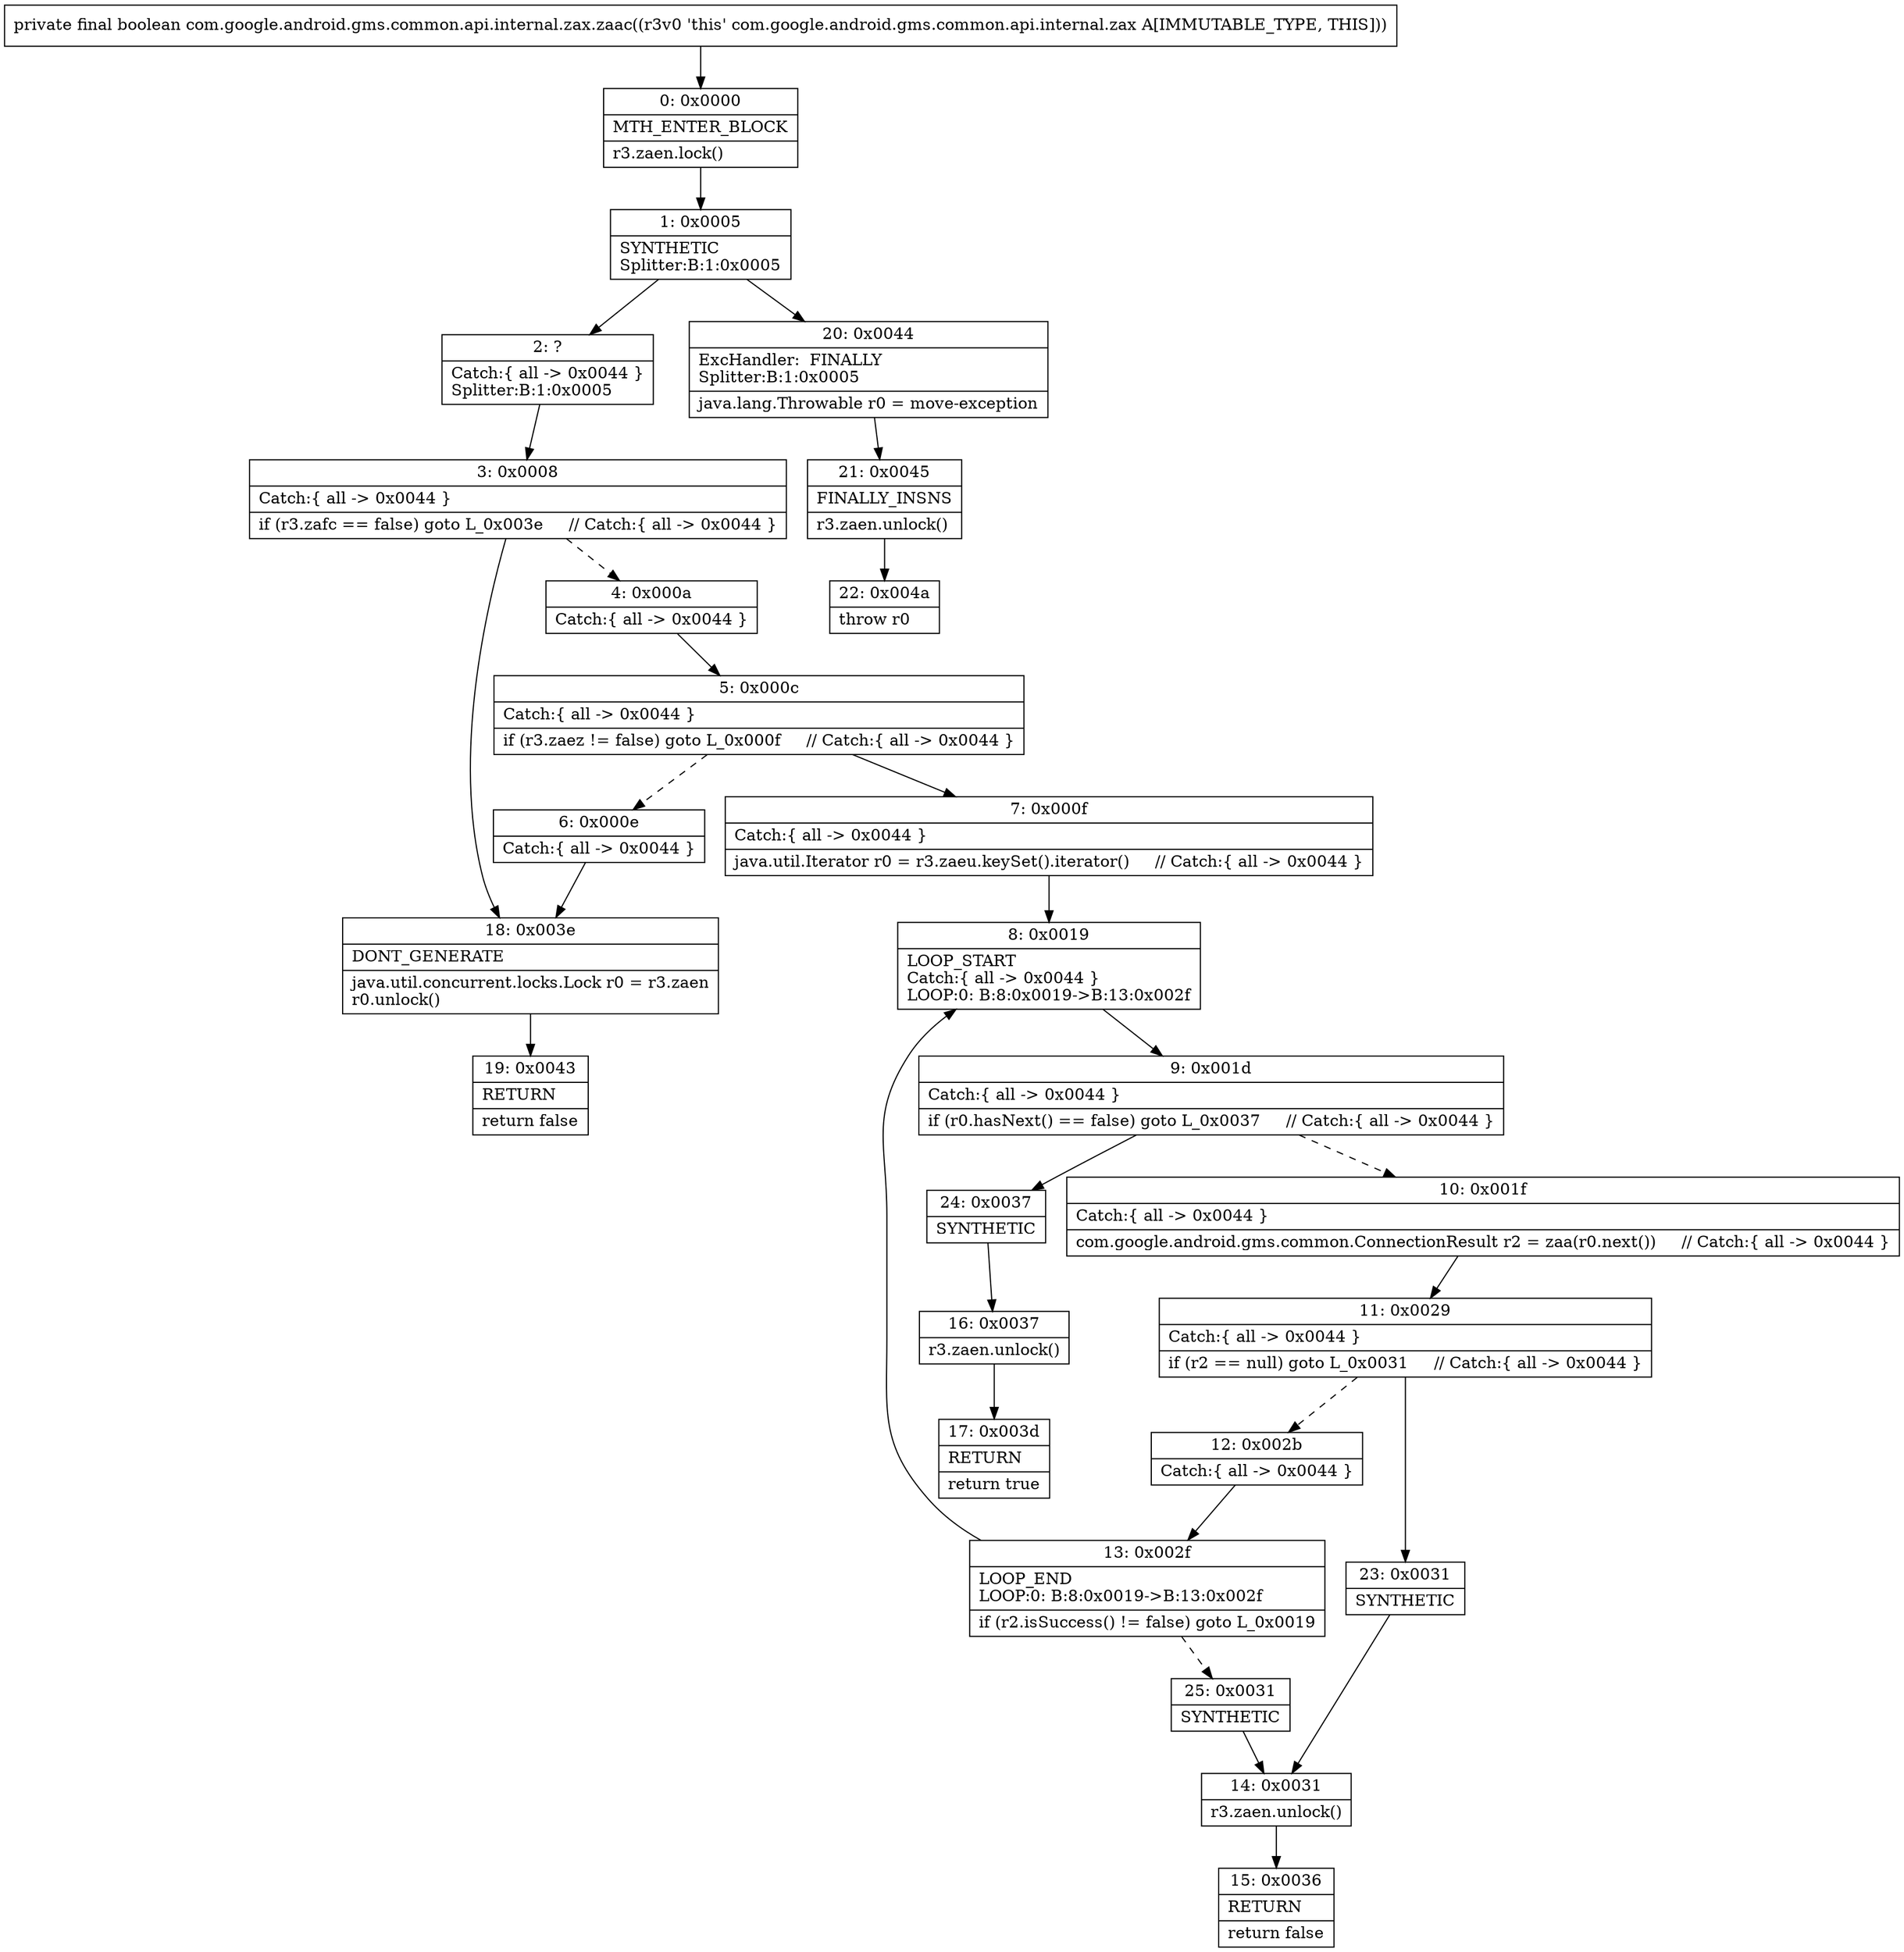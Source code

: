 digraph "CFG forcom.google.android.gms.common.api.internal.zax.zaac()Z" {
Node_0 [shape=record,label="{0\:\ 0x0000|MTH_ENTER_BLOCK\l|r3.zaen.lock()\l}"];
Node_1 [shape=record,label="{1\:\ 0x0005|SYNTHETIC\lSplitter:B:1:0x0005\l}"];
Node_2 [shape=record,label="{2\:\ ?|Catch:\{ all \-\> 0x0044 \}\lSplitter:B:1:0x0005\l}"];
Node_3 [shape=record,label="{3\:\ 0x0008|Catch:\{ all \-\> 0x0044 \}\l|if (r3.zafc == false) goto L_0x003e     \/\/ Catch:\{ all \-\> 0x0044 \}\l}"];
Node_4 [shape=record,label="{4\:\ 0x000a|Catch:\{ all \-\> 0x0044 \}\l}"];
Node_5 [shape=record,label="{5\:\ 0x000c|Catch:\{ all \-\> 0x0044 \}\l|if (r3.zaez != false) goto L_0x000f     \/\/ Catch:\{ all \-\> 0x0044 \}\l}"];
Node_6 [shape=record,label="{6\:\ 0x000e|Catch:\{ all \-\> 0x0044 \}\l}"];
Node_7 [shape=record,label="{7\:\ 0x000f|Catch:\{ all \-\> 0x0044 \}\l|java.util.Iterator r0 = r3.zaeu.keySet().iterator()     \/\/ Catch:\{ all \-\> 0x0044 \}\l}"];
Node_8 [shape=record,label="{8\:\ 0x0019|LOOP_START\lCatch:\{ all \-\> 0x0044 \}\lLOOP:0: B:8:0x0019\-\>B:13:0x002f\l}"];
Node_9 [shape=record,label="{9\:\ 0x001d|Catch:\{ all \-\> 0x0044 \}\l|if (r0.hasNext() == false) goto L_0x0037     \/\/ Catch:\{ all \-\> 0x0044 \}\l}"];
Node_10 [shape=record,label="{10\:\ 0x001f|Catch:\{ all \-\> 0x0044 \}\l|com.google.android.gms.common.ConnectionResult r2 = zaa(r0.next())     \/\/ Catch:\{ all \-\> 0x0044 \}\l}"];
Node_11 [shape=record,label="{11\:\ 0x0029|Catch:\{ all \-\> 0x0044 \}\l|if (r2 == null) goto L_0x0031     \/\/ Catch:\{ all \-\> 0x0044 \}\l}"];
Node_12 [shape=record,label="{12\:\ 0x002b|Catch:\{ all \-\> 0x0044 \}\l}"];
Node_13 [shape=record,label="{13\:\ 0x002f|LOOP_END\lLOOP:0: B:8:0x0019\-\>B:13:0x002f\l|if (r2.isSuccess() != false) goto L_0x0019\l}"];
Node_14 [shape=record,label="{14\:\ 0x0031|r3.zaen.unlock()\l}"];
Node_15 [shape=record,label="{15\:\ 0x0036|RETURN\l|return false\l}"];
Node_16 [shape=record,label="{16\:\ 0x0037|r3.zaen.unlock()\l}"];
Node_17 [shape=record,label="{17\:\ 0x003d|RETURN\l|return true\l}"];
Node_18 [shape=record,label="{18\:\ 0x003e|DONT_GENERATE\l|java.util.concurrent.locks.Lock r0 = r3.zaen\lr0.unlock()\l}"];
Node_19 [shape=record,label="{19\:\ 0x0043|RETURN\l|return false\l}"];
Node_20 [shape=record,label="{20\:\ 0x0044|ExcHandler:  FINALLY\lSplitter:B:1:0x0005\l|java.lang.Throwable r0 = move\-exception\l}"];
Node_21 [shape=record,label="{21\:\ 0x0045|FINALLY_INSNS\l|r3.zaen.unlock()\l}"];
Node_22 [shape=record,label="{22\:\ 0x004a|throw r0\l}"];
Node_23 [shape=record,label="{23\:\ 0x0031|SYNTHETIC\l}"];
Node_24 [shape=record,label="{24\:\ 0x0037|SYNTHETIC\l}"];
Node_25 [shape=record,label="{25\:\ 0x0031|SYNTHETIC\l}"];
MethodNode[shape=record,label="{private final boolean com.google.android.gms.common.api.internal.zax.zaac((r3v0 'this' com.google.android.gms.common.api.internal.zax A[IMMUTABLE_TYPE, THIS])) }"];
MethodNode -> Node_0;
Node_0 -> Node_1;
Node_1 -> Node_2;
Node_1 -> Node_20;
Node_2 -> Node_3;
Node_3 -> Node_4[style=dashed];
Node_3 -> Node_18;
Node_4 -> Node_5;
Node_5 -> Node_6[style=dashed];
Node_5 -> Node_7;
Node_6 -> Node_18;
Node_7 -> Node_8;
Node_8 -> Node_9;
Node_9 -> Node_10[style=dashed];
Node_9 -> Node_24;
Node_10 -> Node_11;
Node_11 -> Node_12[style=dashed];
Node_11 -> Node_23;
Node_12 -> Node_13;
Node_13 -> Node_8;
Node_13 -> Node_25[style=dashed];
Node_14 -> Node_15;
Node_16 -> Node_17;
Node_18 -> Node_19;
Node_20 -> Node_21;
Node_21 -> Node_22;
Node_23 -> Node_14;
Node_24 -> Node_16;
Node_25 -> Node_14;
}

